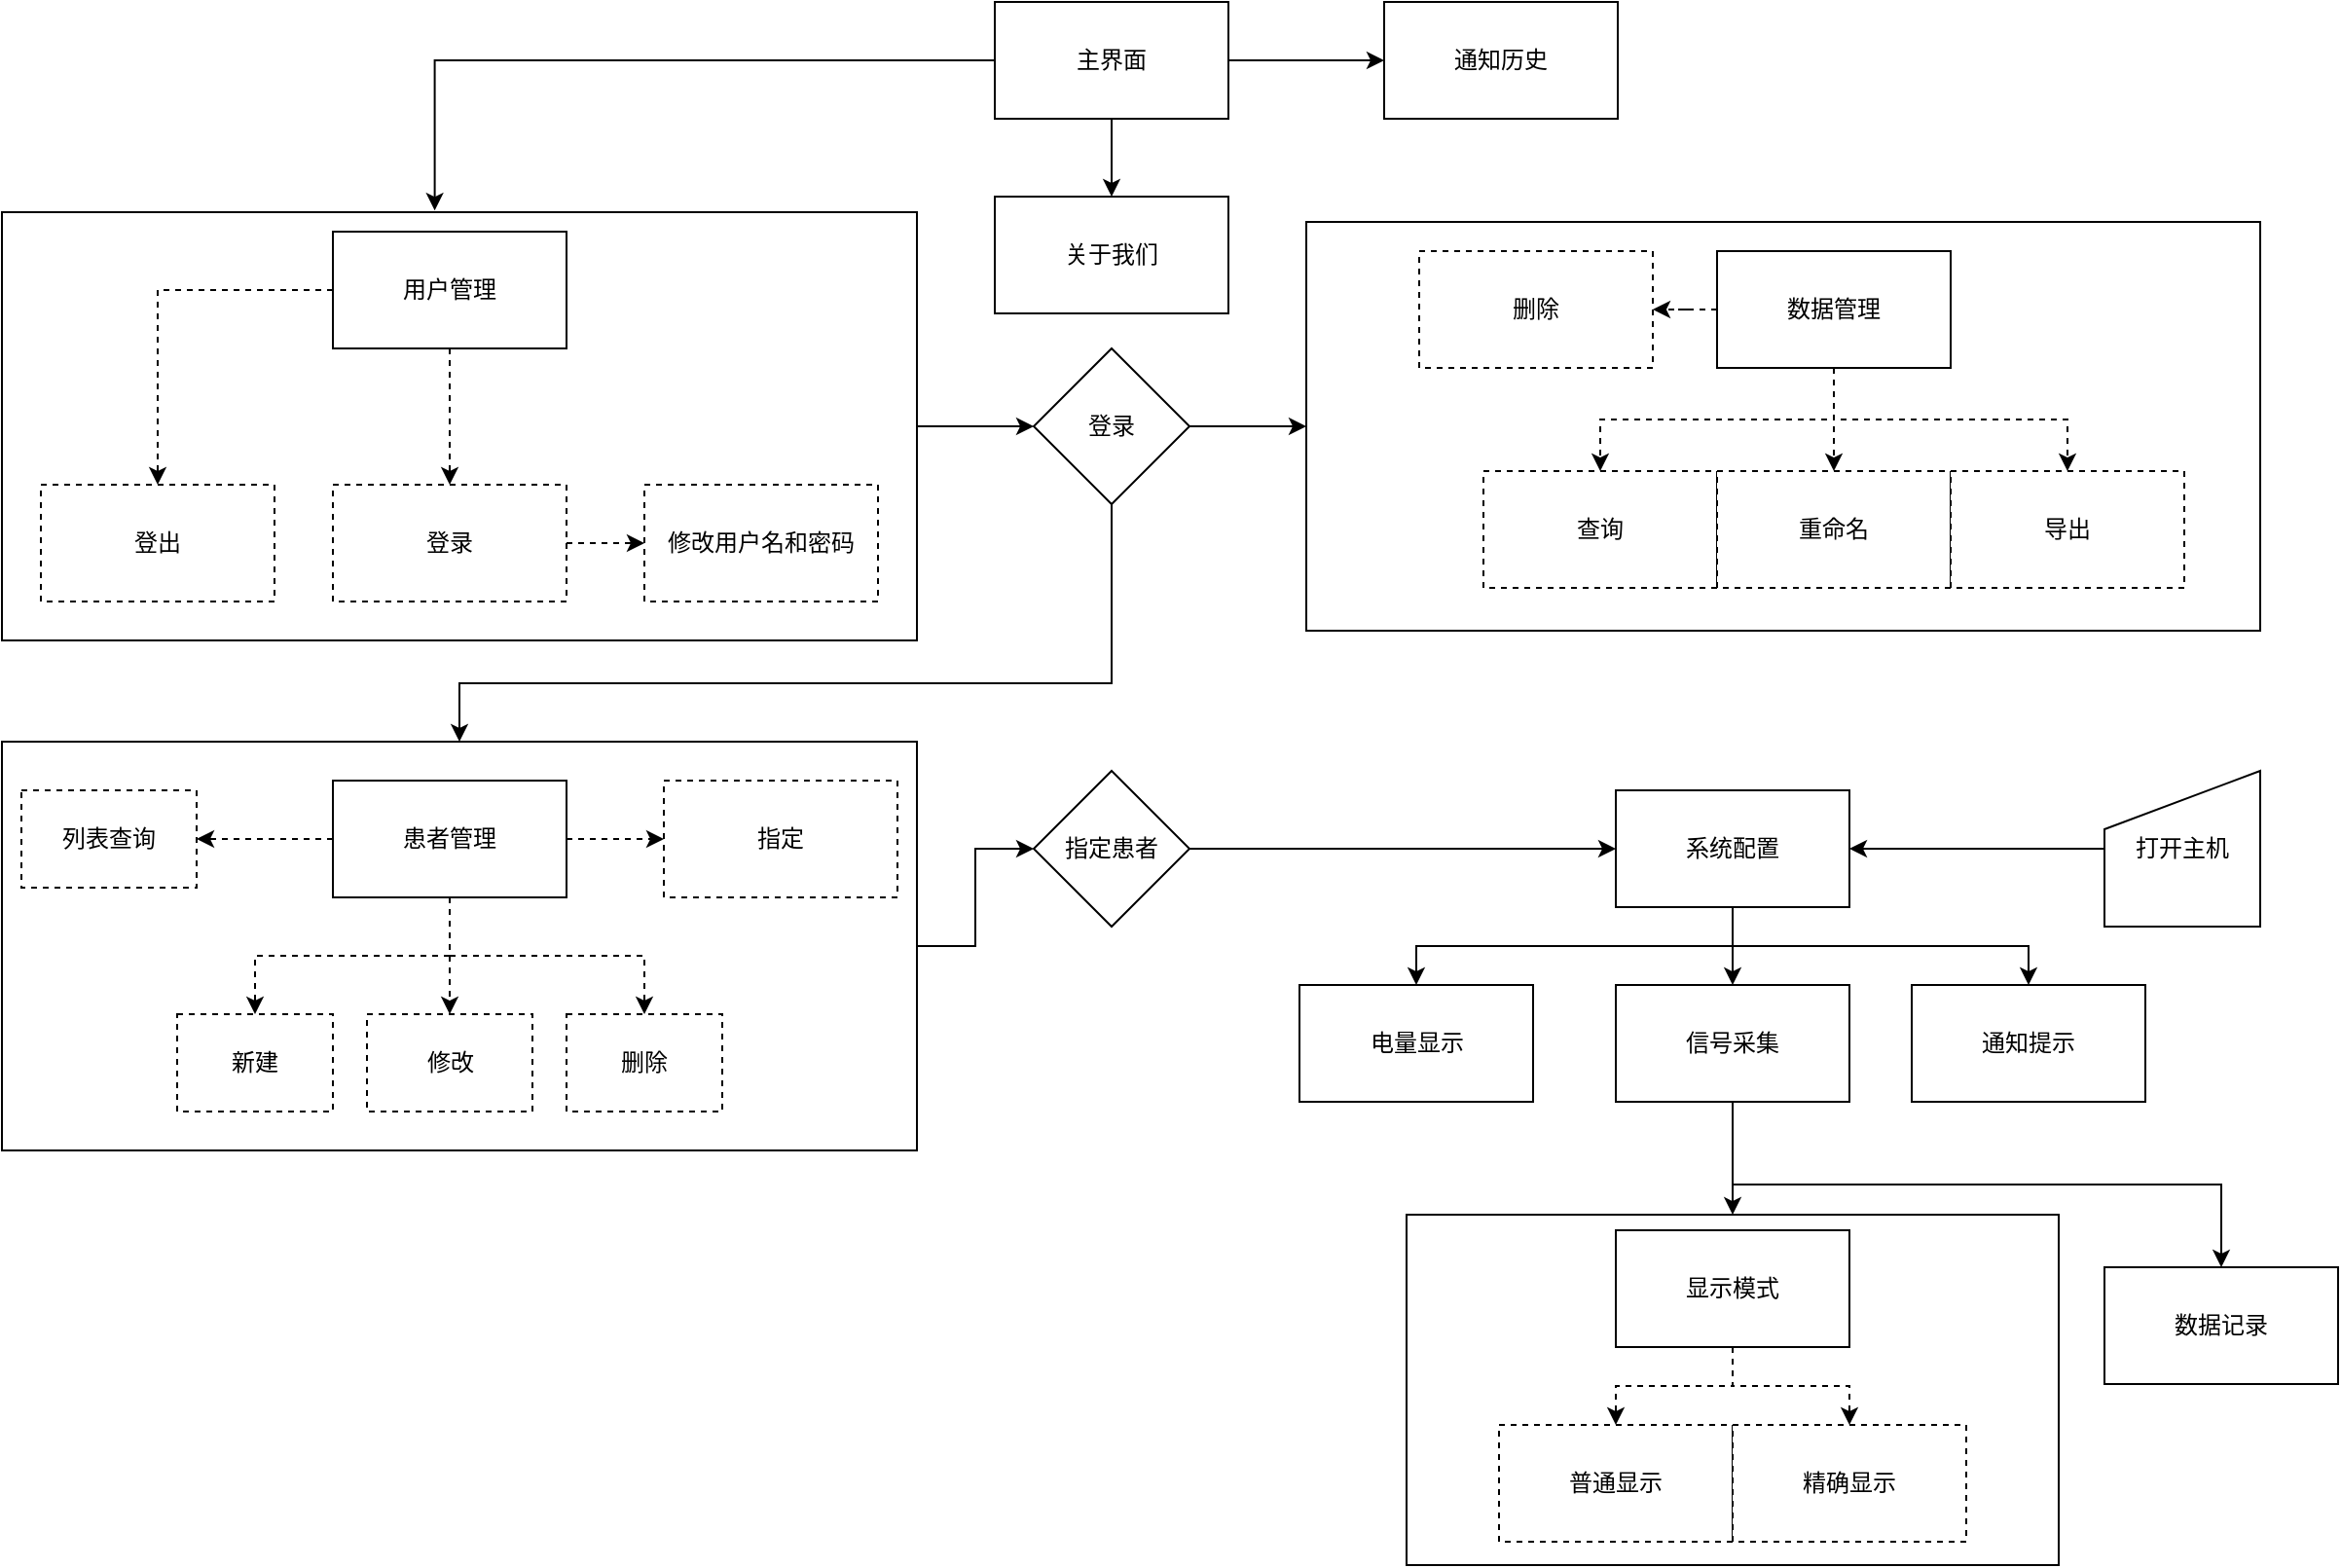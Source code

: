 <mxfile version="21.6.6" type="github">
  <diagram name="第 1 页" id="-Ap52MZwl_gN1Nkvw6ww">
    <mxGraphModel dx="2074" dy="1078" grid="1" gridSize="10" guides="1" tooltips="1" connect="1" arrows="1" fold="1" page="1" pageScale="1" pageWidth="827" pageHeight="1169" math="0" shadow="0">
      <root>
        <mxCell id="0" />
        <mxCell id="1" parent="0" />
        <mxCell id="NP0Dfb0vSBjCuUTSkLo9-47" value="" style="whiteSpace=wrap;html=1;rounded=0;" parent="1" vertex="1">
          <mxGeometry x="921.5" y="693" width="335" height="180" as="geometry" />
        </mxCell>
        <mxCell id="NP0Dfb0vSBjCuUTSkLo9-33" value="" style="whiteSpace=wrap;html=1;rounded=0;" parent="1" vertex="1">
          <mxGeometry x="870" y="183" width="490" height="210" as="geometry" />
        </mxCell>
        <mxCell id="NP0Dfb0vSBjCuUTSkLo9-74" value="" style="edgeStyle=orthogonalEdgeStyle;rounded=0;orthogonalLoop=1;jettySize=auto;html=1;" parent="1" source="NP0Dfb0vSBjCuUTSkLo9-8" target="NP0Dfb0vSBjCuUTSkLo9-73" edge="1">
          <mxGeometry relative="1" as="geometry" />
        </mxCell>
        <mxCell id="NP0Dfb0vSBjCuUTSkLo9-8" value="" style="whiteSpace=wrap;html=1;rounded=0;" parent="1" vertex="1">
          <mxGeometry x="200" y="450" width="470" height="210" as="geometry" />
        </mxCell>
        <mxCell id="NP0Dfb0vSBjCuUTSkLo9-67" value="" style="edgeStyle=orthogonalEdgeStyle;rounded=0;orthogonalLoop=1;jettySize=auto;html=1;" parent="1" source="NP0Dfb0vSBjCuUTSkLo9-13" target="NP0Dfb0vSBjCuUTSkLo9-66" edge="1">
          <mxGeometry relative="1" as="geometry" />
        </mxCell>
        <mxCell id="NP0Dfb0vSBjCuUTSkLo9-13" value="" style="rounded=0;whiteSpace=wrap;html=1;" parent="1" vertex="1">
          <mxGeometry x="200" y="178" width="470" height="220" as="geometry" />
        </mxCell>
        <mxCell id="eyfxyrzPrHJs58ykgluv-5" value="" style="edgeStyle=orthogonalEdgeStyle;rounded=0;orthogonalLoop=1;jettySize=auto;html=1;entryX=0.473;entryY=-0.004;entryDx=0;entryDy=0;entryPerimeter=0;" parent="1" source="eyfxyrzPrHJs58ykgluv-1" target="NP0Dfb0vSBjCuUTSkLo9-13" edge="1">
          <mxGeometry relative="1" as="geometry" />
        </mxCell>
        <mxCell id="NP0Dfb0vSBjCuUTSkLo9-32" value="" style="edgeStyle=orthogonalEdgeStyle;rounded=0;orthogonalLoop=1;jettySize=auto;html=1;" parent="1" source="eyfxyrzPrHJs58ykgluv-1" target="NP0Dfb0vSBjCuUTSkLo9-31" edge="1">
          <mxGeometry relative="1" as="geometry" />
        </mxCell>
        <mxCell id="FgpMY-wjq0UuDCEtdeoz-2" value="" style="edgeStyle=orthogonalEdgeStyle;rounded=0;orthogonalLoop=1;jettySize=auto;html=1;" edge="1" parent="1" source="eyfxyrzPrHJs58ykgluv-1" target="FgpMY-wjq0UuDCEtdeoz-1">
          <mxGeometry relative="1" as="geometry" />
        </mxCell>
        <mxCell id="eyfxyrzPrHJs58ykgluv-1" value="主界面" style="rounded=0;html=1;whiteSpace=wrap;" parent="1" vertex="1">
          <mxGeometry x="710" y="70" width="120" height="60" as="geometry" />
        </mxCell>
        <mxCell id="NP0Dfb0vSBjCuUTSkLo9-2" value="" style="edgeStyle=orthogonalEdgeStyle;rounded=0;orthogonalLoop=1;jettySize=auto;html=1;dashed=1;" parent="1" source="eyfxyrzPrHJs58ykgluv-4" target="NP0Dfb0vSBjCuUTSkLo9-1" edge="1">
          <mxGeometry relative="1" as="geometry" />
        </mxCell>
        <mxCell id="NP0Dfb0vSBjCuUTSkLo9-4" value="" style="edgeStyle=orthogonalEdgeStyle;rounded=0;orthogonalLoop=1;jettySize=auto;html=1;dashed=1;" parent="1" source="eyfxyrzPrHJs58ykgluv-4" target="NP0Dfb0vSBjCuUTSkLo9-3" edge="1">
          <mxGeometry relative="1" as="geometry" />
        </mxCell>
        <mxCell id="NP0Dfb0vSBjCuUTSkLo9-6" value="" style="edgeStyle=orthogonalEdgeStyle;rounded=0;orthogonalLoop=1;jettySize=auto;html=1;dashed=1;exitX=1;exitY=0.5;exitDx=0;exitDy=0;" parent="1" source="NP0Dfb0vSBjCuUTSkLo9-3" target="NP0Dfb0vSBjCuUTSkLo9-5" edge="1">
          <mxGeometry relative="1" as="geometry" />
        </mxCell>
        <mxCell id="eyfxyrzPrHJs58ykgluv-4" value="用户管理" style="whiteSpace=wrap;html=1;rounded=0;" parent="1" vertex="1">
          <mxGeometry x="370" y="188" width="120" height="60" as="geometry" />
        </mxCell>
        <mxCell id="NP0Dfb0vSBjCuUTSkLo9-1" value="登出" style="whiteSpace=wrap;html=1;rounded=0;dashed=1;" parent="1" vertex="1">
          <mxGeometry x="220" y="318" width="120" height="60" as="geometry" />
        </mxCell>
        <mxCell id="NP0Dfb0vSBjCuUTSkLo9-3" value="登录" style="whiteSpace=wrap;html=1;rounded=0;dashed=1;" parent="1" vertex="1">
          <mxGeometry x="370" y="318" width="120" height="60" as="geometry" />
        </mxCell>
        <mxCell id="NP0Dfb0vSBjCuUTSkLo9-5" value="修改用户名和密码" style="whiteSpace=wrap;html=1;rounded=0;dashed=1;" parent="1" vertex="1">
          <mxGeometry x="530" y="318" width="120" height="60" as="geometry" />
        </mxCell>
        <mxCell id="NP0Dfb0vSBjCuUTSkLo9-16" value="" style="edgeStyle=orthogonalEdgeStyle;rounded=0;orthogonalLoop=1;jettySize=auto;html=1;dashed=1;" parent="1" source="NP0Dfb0vSBjCuUTSkLo9-14" target="NP0Dfb0vSBjCuUTSkLo9-15" edge="1">
          <mxGeometry relative="1" as="geometry" />
        </mxCell>
        <mxCell id="NP0Dfb0vSBjCuUTSkLo9-18" value="" style="edgeStyle=orthogonalEdgeStyle;rounded=0;orthogonalLoop=1;jettySize=auto;html=1;dashed=1;" parent="1" source="NP0Dfb0vSBjCuUTSkLo9-14" target="NP0Dfb0vSBjCuUTSkLo9-17" edge="1">
          <mxGeometry relative="1" as="geometry" />
        </mxCell>
        <mxCell id="NP0Dfb0vSBjCuUTSkLo9-20" value="" style="edgeStyle=orthogonalEdgeStyle;rounded=0;orthogonalLoop=1;jettySize=auto;html=1;dashed=1;" parent="1" source="NP0Dfb0vSBjCuUTSkLo9-14" target="NP0Dfb0vSBjCuUTSkLo9-19" edge="1">
          <mxGeometry relative="1" as="geometry" />
        </mxCell>
        <mxCell id="NP0Dfb0vSBjCuUTSkLo9-26" value="" style="edgeStyle=orthogonalEdgeStyle;rounded=0;orthogonalLoop=1;jettySize=auto;html=1;dashed=1;" parent="1" source="NP0Dfb0vSBjCuUTSkLo9-14" target="NP0Dfb0vSBjCuUTSkLo9-25" edge="1">
          <mxGeometry relative="1" as="geometry" />
        </mxCell>
        <mxCell id="NP0Dfb0vSBjCuUTSkLo9-30" style="edgeStyle=orthogonalEdgeStyle;rounded=0;orthogonalLoop=1;jettySize=auto;html=1;entryX=0.5;entryY=0;entryDx=0;entryDy=0;dashed=1;" parent="1" source="NP0Dfb0vSBjCuUTSkLo9-14" target="NP0Dfb0vSBjCuUTSkLo9-21" edge="1">
          <mxGeometry relative="1" as="geometry" />
        </mxCell>
        <mxCell id="NP0Dfb0vSBjCuUTSkLo9-14" value="患者管理" style="rounded=0;whiteSpace=wrap;html=1;" parent="1" vertex="1">
          <mxGeometry x="370" y="470" width="120" height="60" as="geometry" />
        </mxCell>
        <mxCell id="NP0Dfb0vSBjCuUTSkLo9-15" value="指定" style="whiteSpace=wrap;html=1;rounded=0;dashed=1;" parent="1" vertex="1">
          <mxGeometry x="540" y="470" width="120" height="60" as="geometry" />
        </mxCell>
        <mxCell id="NP0Dfb0vSBjCuUTSkLo9-17" value="列表查询" style="whiteSpace=wrap;html=1;rounded=0;dashed=1;" parent="1" vertex="1">
          <mxGeometry x="210" y="475" width="90" height="50" as="geometry" />
        </mxCell>
        <mxCell id="NP0Dfb0vSBjCuUTSkLo9-19" value="新建" style="whiteSpace=wrap;html=1;rounded=0;dashed=1;" parent="1" vertex="1">
          <mxGeometry x="290" y="590" width="80" height="50" as="geometry" />
        </mxCell>
        <mxCell id="NP0Dfb0vSBjCuUTSkLo9-21" value="删除" style="whiteSpace=wrap;html=1;rounded=0;dashed=1;" parent="1" vertex="1">
          <mxGeometry x="490" y="590" width="80" height="50" as="geometry" />
        </mxCell>
        <mxCell id="NP0Dfb0vSBjCuUTSkLo9-25" value="&lt;div&gt;修改&lt;/div&gt;" style="whiteSpace=wrap;html=1;rounded=0;dashed=1;" parent="1" vertex="1">
          <mxGeometry x="387.5" y="590" width="85" height="50" as="geometry" />
        </mxCell>
        <mxCell id="NP0Dfb0vSBjCuUTSkLo9-31" value="关于我们" style="whiteSpace=wrap;html=1;rounded=0;" parent="1" vertex="1">
          <mxGeometry x="710" y="170" width="120" height="60" as="geometry" />
        </mxCell>
        <mxCell id="NP0Dfb0vSBjCuUTSkLo9-37" value="" style="edgeStyle=orthogonalEdgeStyle;rounded=0;orthogonalLoop=1;jettySize=auto;html=1;dashed=1;" parent="1" source="NP0Dfb0vSBjCuUTSkLo9-35" target="NP0Dfb0vSBjCuUTSkLo9-36" edge="1">
          <mxGeometry relative="1" as="geometry" />
        </mxCell>
        <mxCell id="NP0Dfb0vSBjCuUTSkLo9-39" value="" style="edgeStyle=orthogonalEdgeStyle;rounded=0;orthogonalLoop=1;jettySize=auto;html=1;dashed=1;" parent="1" source="NP0Dfb0vSBjCuUTSkLo9-35" target="NP0Dfb0vSBjCuUTSkLo9-38" edge="1">
          <mxGeometry relative="1" as="geometry" />
        </mxCell>
        <mxCell id="NP0Dfb0vSBjCuUTSkLo9-41" value="" style="edgeStyle=orthogonalEdgeStyle;rounded=0;orthogonalLoop=1;jettySize=auto;html=1;dashed=1;" parent="1" source="NP0Dfb0vSBjCuUTSkLo9-35" target="NP0Dfb0vSBjCuUTSkLo9-40" edge="1">
          <mxGeometry relative="1" as="geometry" />
        </mxCell>
        <mxCell id="NP0Dfb0vSBjCuUTSkLo9-43" value="" style="edgeStyle=orthogonalEdgeStyle;rounded=0;orthogonalLoop=1;jettySize=auto;html=1;dashed=1;" parent="1" source="NP0Dfb0vSBjCuUTSkLo9-35" target="NP0Dfb0vSBjCuUTSkLo9-42" edge="1">
          <mxGeometry relative="1" as="geometry" />
        </mxCell>
        <mxCell id="NP0Dfb0vSBjCuUTSkLo9-35" value="数据管理" style="rounded=0;whiteSpace=wrap;html=1;" parent="1" vertex="1">
          <mxGeometry x="1081" y="198" width="120" height="60" as="geometry" />
        </mxCell>
        <mxCell id="NP0Dfb0vSBjCuUTSkLo9-36" value="删除" style="whiteSpace=wrap;html=1;rounded=0;dashed=1;" parent="1" vertex="1">
          <mxGeometry x="928" y="198" width="120" height="60" as="geometry" />
        </mxCell>
        <mxCell id="NP0Dfb0vSBjCuUTSkLo9-38" value="查询" style="whiteSpace=wrap;html=1;rounded=0;dashed=1;" parent="1" vertex="1">
          <mxGeometry x="961" y="311" width="120" height="60" as="geometry" />
        </mxCell>
        <mxCell id="NP0Dfb0vSBjCuUTSkLo9-40" value="重命名" style="whiteSpace=wrap;html=1;rounded=0;dashed=1;" parent="1" vertex="1">
          <mxGeometry x="1081" y="311" width="120" height="60" as="geometry" />
        </mxCell>
        <mxCell id="NP0Dfb0vSBjCuUTSkLo9-42" value="导出" style="whiteSpace=wrap;html=1;rounded=0;dashed=1;" parent="1" vertex="1">
          <mxGeometry x="1201" y="311" width="120" height="60" as="geometry" />
        </mxCell>
        <mxCell id="NP0Dfb0vSBjCuUTSkLo9-46" value="" style="edgeStyle=orthogonalEdgeStyle;rounded=0;orthogonalLoop=1;jettySize=auto;html=1;" parent="1" source="NP0Dfb0vSBjCuUTSkLo9-44" target="NP0Dfb0vSBjCuUTSkLo9-45" edge="1">
          <mxGeometry relative="1" as="geometry" />
        </mxCell>
        <mxCell id="NP0Dfb0vSBjCuUTSkLo9-64" value="" style="edgeStyle=orthogonalEdgeStyle;rounded=0;orthogonalLoop=1;jettySize=auto;html=1;exitX=0.5;exitY=1;exitDx=0;exitDy=0;" parent="1" source="NP0Dfb0vSBjCuUTSkLo9-44" target="NP0Dfb0vSBjCuUTSkLo9-63" edge="1">
          <mxGeometry relative="1" as="geometry" />
        </mxCell>
        <mxCell id="NP0Dfb0vSBjCuUTSkLo9-79" style="edgeStyle=orthogonalEdgeStyle;rounded=0;orthogonalLoop=1;jettySize=auto;html=1;exitX=0.5;exitY=1;exitDx=0;exitDy=0;" parent="1" source="NP0Dfb0vSBjCuUTSkLo9-44" target="NP0Dfb0vSBjCuUTSkLo9-58" edge="1">
          <mxGeometry relative="1" as="geometry" />
        </mxCell>
        <mxCell id="NP0Dfb0vSBjCuUTSkLo9-44" value="系统配置" style="rounded=0;whiteSpace=wrap;html=1;" parent="1" vertex="1">
          <mxGeometry x="1029" y="475" width="120" height="60" as="geometry" />
        </mxCell>
        <mxCell id="NP0Dfb0vSBjCuUTSkLo9-48" value="" style="edgeStyle=orthogonalEdgeStyle;rounded=0;orthogonalLoop=1;jettySize=auto;html=1;" parent="1" source="NP0Dfb0vSBjCuUTSkLo9-45" target="NP0Dfb0vSBjCuUTSkLo9-47" edge="1">
          <mxGeometry relative="1" as="geometry" />
        </mxCell>
        <mxCell id="NP0Dfb0vSBjCuUTSkLo9-56" value="" style="edgeStyle=orthogonalEdgeStyle;rounded=0;orthogonalLoop=1;jettySize=auto;html=1;exitX=0.5;exitY=1;exitDx=0;exitDy=0;" parent="1" source="NP0Dfb0vSBjCuUTSkLo9-45" target="NP0Dfb0vSBjCuUTSkLo9-55" edge="1">
          <mxGeometry relative="1" as="geometry" />
        </mxCell>
        <mxCell id="NP0Dfb0vSBjCuUTSkLo9-45" value="信号采集" style="whiteSpace=wrap;html=1;rounded=0;" parent="1" vertex="1">
          <mxGeometry x="1029" y="575" width="120" height="60" as="geometry" />
        </mxCell>
        <mxCell id="NP0Dfb0vSBjCuUTSkLo9-51" value="" style="edgeStyle=orthogonalEdgeStyle;rounded=0;orthogonalLoop=1;jettySize=auto;html=1;dashed=1;" parent="1" source="NP0Dfb0vSBjCuUTSkLo9-49" target="NP0Dfb0vSBjCuUTSkLo9-50" edge="1">
          <mxGeometry relative="1" as="geometry" />
        </mxCell>
        <mxCell id="NP0Dfb0vSBjCuUTSkLo9-54" value="" style="edgeStyle=orthogonalEdgeStyle;rounded=0;orthogonalLoop=1;jettySize=auto;html=1;dashed=1;" parent="1" source="NP0Dfb0vSBjCuUTSkLo9-49" target="NP0Dfb0vSBjCuUTSkLo9-53" edge="1">
          <mxGeometry relative="1" as="geometry" />
        </mxCell>
        <mxCell id="NP0Dfb0vSBjCuUTSkLo9-49" value="显示模式" style="rounded=0;whiteSpace=wrap;html=1;" parent="1" vertex="1">
          <mxGeometry x="1029" y="701" width="120" height="60" as="geometry" />
        </mxCell>
        <mxCell id="NP0Dfb0vSBjCuUTSkLo9-50" value="普通显示" style="whiteSpace=wrap;html=1;rounded=0;dashed=1;" parent="1" vertex="1">
          <mxGeometry x="969" y="801" width="120" height="60" as="geometry" />
        </mxCell>
        <mxCell id="NP0Dfb0vSBjCuUTSkLo9-53" value="精确显示" style="whiteSpace=wrap;html=1;rounded=0;dashed=1;" parent="1" vertex="1">
          <mxGeometry x="1089" y="801" width="120" height="60" as="geometry" />
        </mxCell>
        <mxCell id="NP0Dfb0vSBjCuUTSkLo9-55" value="数据记录" style="whiteSpace=wrap;html=1;rounded=0;" parent="1" vertex="1">
          <mxGeometry x="1280" y="720" width="120" height="60" as="geometry" />
        </mxCell>
        <mxCell id="NP0Dfb0vSBjCuUTSkLo9-58" value="通知提示" style="whiteSpace=wrap;html=1;rounded=0;" parent="1" vertex="1">
          <mxGeometry x="1181" y="575" width="120" height="60" as="geometry" />
        </mxCell>
        <mxCell id="NP0Dfb0vSBjCuUTSkLo9-63" value="电量显示" style="whiteSpace=wrap;html=1;rounded=0;" parent="1" vertex="1">
          <mxGeometry x="866.5" y="575" width="120" height="60" as="geometry" />
        </mxCell>
        <mxCell id="NP0Dfb0vSBjCuUTSkLo9-68" style="edgeStyle=orthogonalEdgeStyle;rounded=0;orthogonalLoop=1;jettySize=auto;html=1;entryX=0;entryY=0.5;entryDx=0;entryDy=0;" parent="1" source="NP0Dfb0vSBjCuUTSkLo9-66" target="NP0Dfb0vSBjCuUTSkLo9-33" edge="1">
          <mxGeometry relative="1" as="geometry" />
        </mxCell>
        <mxCell id="NP0Dfb0vSBjCuUTSkLo9-72" style="edgeStyle=orthogonalEdgeStyle;rounded=0;orthogonalLoop=1;jettySize=auto;html=1;entryX=0.5;entryY=0;entryDx=0;entryDy=0;exitX=0.5;exitY=1;exitDx=0;exitDy=0;" parent="1" source="NP0Dfb0vSBjCuUTSkLo9-66" target="NP0Dfb0vSBjCuUTSkLo9-8" edge="1">
          <mxGeometry relative="1" as="geometry">
            <Array as="points">
              <mxPoint x="770" y="420" />
              <mxPoint x="435" y="420" />
            </Array>
          </mxGeometry>
        </mxCell>
        <mxCell id="NP0Dfb0vSBjCuUTSkLo9-66" value="登录" style="rhombus;whiteSpace=wrap;html=1;rounded=0;" parent="1" vertex="1">
          <mxGeometry x="730" y="248" width="80" height="80" as="geometry" />
        </mxCell>
        <mxCell id="NP0Dfb0vSBjCuUTSkLo9-75" style="edgeStyle=orthogonalEdgeStyle;rounded=0;orthogonalLoop=1;jettySize=auto;html=1;" parent="1" source="NP0Dfb0vSBjCuUTSkLo9-73" target="NP0Dfb0vSBjCuUTSkLo9-44" edge="1">
          <mxGeometry relative="1" as="geometry" />
        </mxCell>
        <mxCell id="NP0Dfb0vSBjCuUTSkLo9-73" value="指定患者" style="rhombus;whiteSpace=wrap;html=1;rounded=0;" parent="1" vertex="1">
          <mxGeometry x="730" y="465" width="80" height="80" as="geometry" />
        </mxCell>
        <mxCell id="NP0Dfb0vSBjCuUTSkLo9-77" style="edgeStyle=orthogonalEdgeStyle;rounded=0;orthogonalLoop=1;jettySize=auto;html=1;" parent="1" source="NP0Dfb0vSBjCuUTSkLo9-76" target="NP0Dfb0vSBjCuUTSkLo9-44" edge="1">
          <mxGeometry relative="1" as="geometry" />
        </mxCell>
        <mxCell id="NP0Dfb0vSBjCuUTSkLo9-76" value="打开主机" style="shape=manualInput;whiteSpace=wrap;html=1;" parent="1" vertex="1">
          <mxGeometry x="1280" y="465" width="80" height="80" as="geometry" />
        </mxCell>
        <mxCell id="FgpMY-wjq0UuDCEtdeoz-1" value="通知历史" style="whiteSpace=wrap;html=1;rounded=0;" vertex="1" parent="1">
          <mxGeometry x="910" y="70" width="120" height="60" as="geometry" />
        </mxCell>
      </root>
    </mxGraphModel>
  </diagram>
</mxfile>
